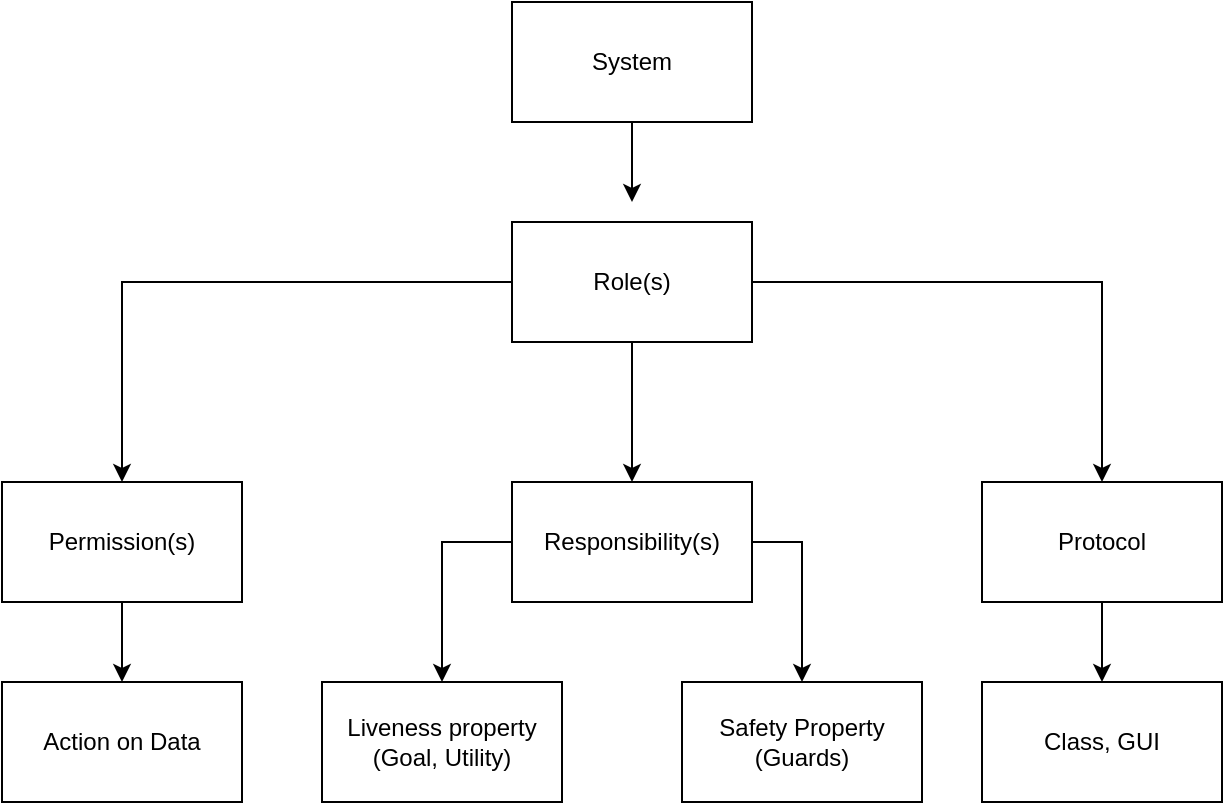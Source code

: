 <mxfile version="20.3.0" type="device"><diagram id="3IacK7D8HMlLxThJ05iW" name="Page-1"><mxGraphModel dx="1038" dy="659" grid="1" gridSize="10" guides="1" tooltips="1" connect="1" arrows="1" fold="1" page="1" pageScale="1" pageWidth="850" pageHeight="1100" math="0" shadow="0"><root><mxCell id="0"/><mxCell id="1" parent="0"/><mxCell id="6-FvG93bTwPLNRHI6POA-3" style="edgeStyle=orthogonalEdgeStyle;rounded=0;orthogonalLoop=1;jettySize=auto;html=1;entryX=0.5;entryY=-0.167;entryDx=0;entryDy=0;entryPerimeter=0;" edge="1" parent="1" source="6-FvG93bTwPLNRHI6POA-1" target="6-FvG93bTwPLNRHI6POA-2"><mxGeometry relative="1" as="geometry"/></mxCell><mxCell id="6-FvG93bTwPLNRHI6POA-1" value="System" style="rounded=0;whiteSpace=wrap;html=1;" vertex="1" parent="1"><mxGeometry x="365" y="40" width="120" height="60" as="geometry"/></mxCell><mxCell id="6-FvG93bTwPLNRHI6POA-5" style="edgeStyle=orthogonalEdgeStyle;rounded=0;orthogonalLoop=1;jettySize=auto;html=1;" edge="1" parent="1" source="6-FvG93bTwPLNRHI6POA-2" target="6-FvG93bTwPLNRHI6POA-4"><mxGeometry relative="1" as="geometry"/></mxCell><mxCell id="6-FvG93bTwPLNRHI6POA-7" style="edgeStyle=orthogonalEdgeStyle;rounded=0;orthogonalLoop=1;jettySize=auto;html=1;" edge="1" parent="1" source="6-FvG93bTwPLNRHI6POA-2" target="6-FvG93bTwPLNRHI6POA-6"><mxGeometry relative="1" as="geometry"/></mxCell><mxCell id="6-FvG93bTwPLNRHI6POA-15" style="edgeStyle=orthogonalEdgeStyle;rounded=0;orthogonalLoop=1;jettySize=auto;html=1;" edge="1" parent="1" source="6-FvG93bTwPLNRHI6POA-2" target="6-FvG93bTwPLNRHI6POA-14"><mxGeometry relative="1" as="geometry"/></mxCell><mxCell id="6-FvG93bTwPLNRHI6POA-2" value="Role(s)" style="rounded=0;whiteSpace=wrap;html=1;" vertex="1" parent="1"><mxGeometry x="365" y="150" width="120" height="60" as="geometry"/></mxCell><mxCell id="6-FvG93bTwPLNRHI6POA-17" style="edgeStyle=orthogonalEdgeStyle;rounded=0;orthogonalLoop=1;jettySize=auto;html=1;entryX=0.5;entryY=0;entryDx=0;entryDy=0;" edge="1" parent="1" source="6-FvG93bTwPLNRHI6POA-4" target="6-FvG93bTwPLNRHI6POA-10"><mxGeometry relative="1" as="geometry"/></mxCell><mxCell id="6-FvG93bTwPLNRHI6POA-4" value="Permission(s)" style="rounded=0;whiteSpace=wrap;html=1;" vertex="1" parent="1"><mxGeometry x="110" y="280" width="120" height="60" as="geometry"/></mxCell><mxCell id="6-FvG93bTwPLNRHI6POA-18" style="edgeStyle=orthogonalEdgeStyle;rounded=0;orthogonalLoop=1;jettySize=auto;html=1;exitX=0;exitY=0.5;exitDx=0;exitDy=0;" edge="1" parent="1" source="6-FvG93bTwPLNRHI6POA-6" target="6-FvG93bTwPLNRHI6POA-12"><mxGeometry relative="1" as="geometry"/></mxCell><mxCell id="6-FvG93bTwPLNRHI6POA-19" style="edgeStyle=orthogonalEdgeStyle;rounded=0;orthogonalLoop=1;jettySize=auto;html=1;exitX=1;exitY=0.5;exitDx=0;exitDy=0;" edge="1" parent="1" source="6-FvG93bTwPLNRHI6POA-6" target="6-FvG93bTwPLNRHI6POA-16"><mxGeometry relative="1" as="geometry"/></mxCell><mxCell id="6-FvG93bTwPLNRHI6POA-6" value="Responsibility(s)" style="rounded=0;whiteSpace=wrap;html=1;" vertex="1" parent="1"><mxGeometry x="365" y="280" width="120" height="60" as="geometry"/></mxCell><mxCell id="6-FvG93bTwPLNRHI6POA-10" value="Action on Data" style="rounded=0;whiteSpace=wrap;html=1;" vertex="1" parent="1"><mxGeometry x="110" y="380" width="120" height="60" as="geometry"/></mxCell><mxCell id="6-FvG93bTwPLNRHI6POA-12" value="Liveness property&lt;br&gt;(Goal, Utility)" style="rounded=0;whiteSpace=wrap;html=1;" vertex="1" parent="1"><mxGeometry x="270" y="380" width="120" height="60" as="geometry"/></mxCell><mxCell id="6-FvG93bTwPLNRHI6POA-21" style="edgeStyle=orthogonalEdgeStyle;rounded=0;orthogonalLoop=1;jettySize=auto;html=1;" edge="1" parent="1" source="6-FvG93bTwPLNRHI6POA-14" target="6-FvG93bTwPLNRHI6POA-20"><mxGeometry relative="1" as="geometry"/></mxCell><mxCell id="6-FvG93bTwPLNRHI6POA-14" value="Protocol" style="rounded=0;whiteSpace=wrap;html=1;" vertex="1" parent="1"><mxGeometry x="600" y="280" width="120" height="60" as="geometry"/></mxCell><mxCell id="6-FvG93bTwPLNRHI6POA-16" value="Safety Property&lt;br&gt;(Guards)" style="rounded=0;whiteSpace=wrap;html=1;" vertex="1" parent="1"><mxGeometry x="450" y="380" width="120" height="60" as="geometry"/></mxCell><mxCell id="6-FvG93bTwPLNRHI6POA-20" value="Class, GUI" style="rounded=0;whiteSpace=wrap;html=1;" vertex="1" parent="1"><mxGeometry x="600" y="380" width="120" height="60" as="geometry"/></mxCell></root></mxGraphModel></diagram></mxfile>